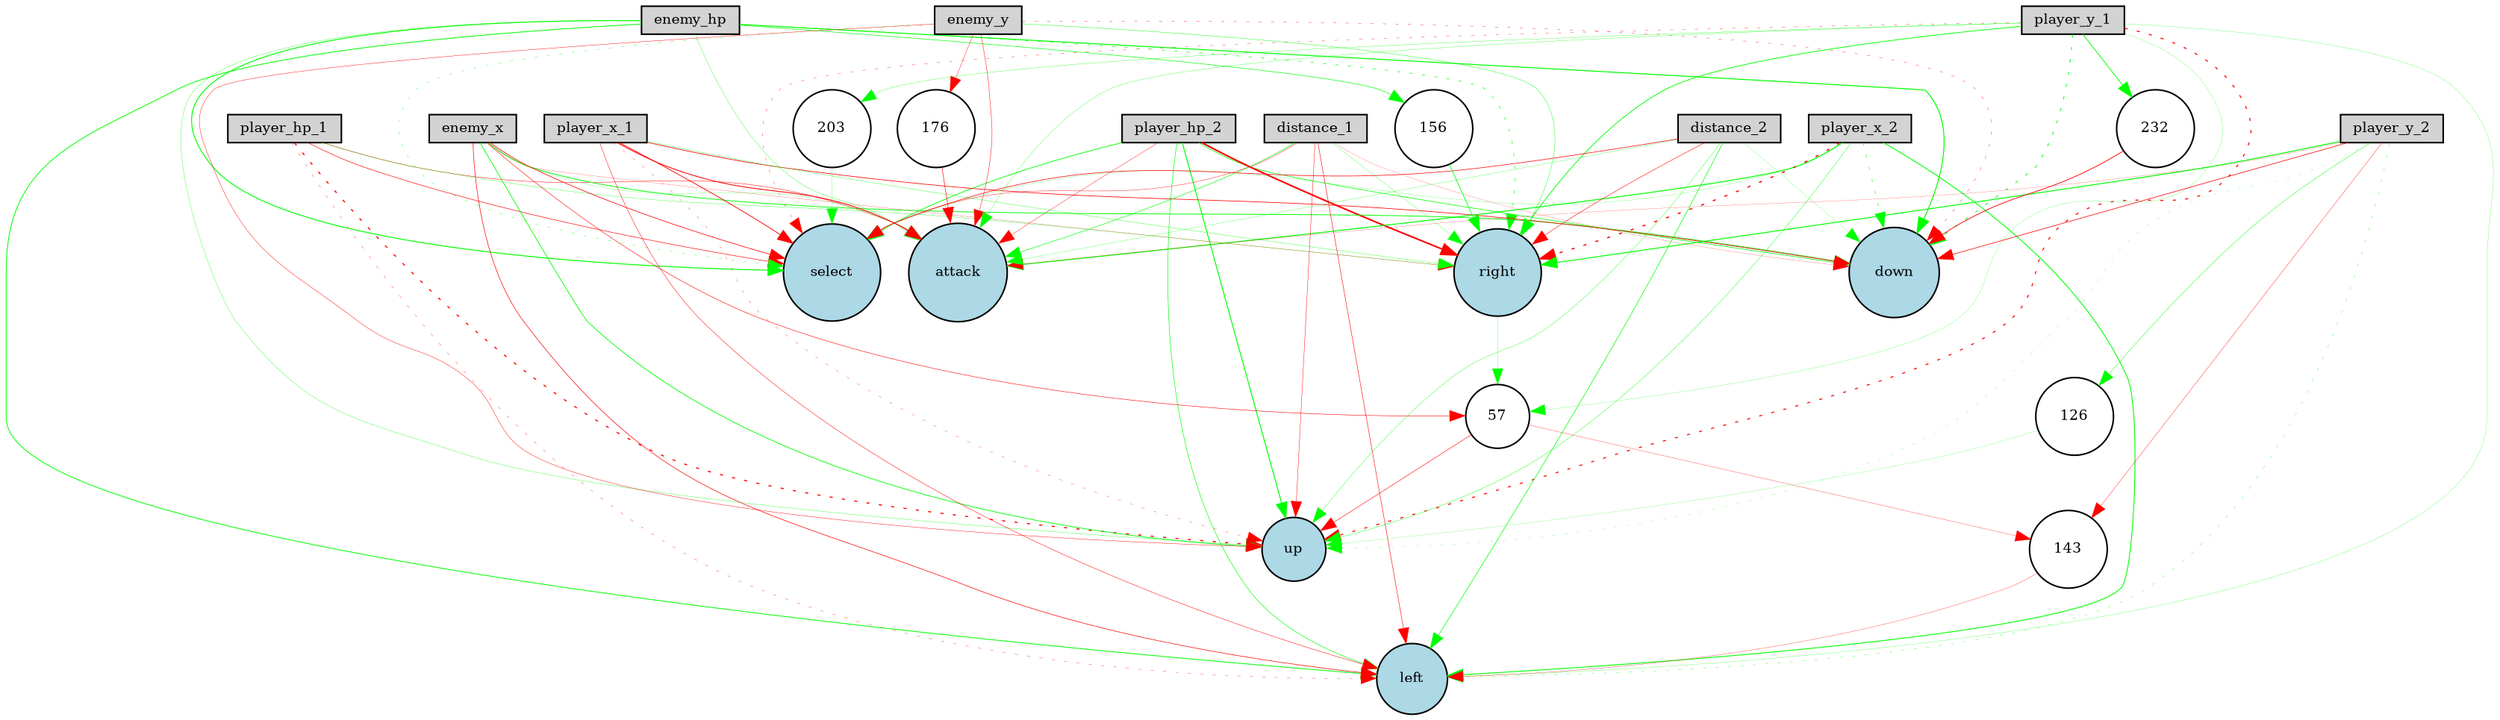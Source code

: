digraph {
	node [fontsize=9 height=0.2 shape=circle width=0.2]
	enemy_hp [fillcolor=lightgray shape=box style=filled]
	player_hp_1 [fillcolor=lightgray shape=box style=filled]
	player_hp_2 [fillcolor=lightgray shape=box style=filled]
	enemy_x [fillcolor=lightgray shape=box style=filled]
	enemy_y [fillcolor=lightgray shape=box style=filled]
	player_x_1 [fillcolor=lightgray shape=box style=filled]
	player_y_1 [fillcolor=lightgray shape=box style=filled]
	player_x_2 [fillcolor=lightgray shape=box style=filled]
	player_y_2 [fillcolor=lightgray shape=box style=filled]
	distance_1 [fillcolor=lightgray shape=box style=filled]
	distance_2 [fillcolor=lightgray shape=box style=filled]
	attack [fillcolor=lightblue style=filled]
	up [fillcolor=lightblue style=filled]
	down [fillcolor=lightblue style=filled]
	left [fillcolor=lightblue style=filled]
	right [fillcolor=lightblue style=filled]
	select [fillcolor=lightblue style=filled]
	232 [fillcolor=white style=filled]
	203 [fillcolor=white style=filled]
	143 [fillcolor=white style=filled]
	176 [fillcolor=white style=filled]
	57 [fillcolor=white style=filled]
	156 [fillcolor=white style=filled]
	126 [fillcolor=white style=filled]
	enemy_x -> select [color=red penwidth=0.3865585295964967 style=solid]
	distance_1 -> down [color=red penwidth=0.10440948506798961 style=solid]
	enemy_hp -> attack [color=green penwidth=0.18265169163488462 style=solid]
	player_y_1 -> right [color=green penwidth=0.4599627208875393 style=solid]
	distance_2 -> up [color=green penwidth=0.18416448588419138 style=solid]
	enemy_y -> select [color=green penwidth=0.18412445038591152 style=dotted]
	player_x_1 -> left [color=red penwidth=0.25537071215435936 style=solid]
	enemy_hp -> right [color=green penwidth=0.3490817440487882 style=dotted]
	player_y_2 -> down [color=red penwidth=0.377604017915634 style=solid]
	enemy_x -> down [color=green penwidth=0.470307580331761 style=solid]
	player_y_1 -> attack [color=green penwidth=0.15875376893616244 style=solid]
	156 -> right [color=green penwidth=0.4087192995282394 style=solid]
	distance_2 -> select [color=red penwidth=0.3587039621748177 style=solid]
	player_hp_1 -> select [color=red penwidth=0.32411358253069456 style=solid]
	player_hp_2 -> left [color=green penwidth=0.326381582298229 style=solid]
	player_x_2 -> up [color=green penwidth=0.21171118198260092 style=solid]
	player_hp_2 -> right [color=red penwidth=1.0088903005413876 style=solid]
	player_x_2 -> right [color=red penwidth=0.760683312253683 style=dotted]
	distance_1 -> up [color=red penwidth=0.2381464432107153 style=solid]
	player_hp_1 -> attack [color=red penwidth=0.24685760231866488 style=solid]
	distance_1 -> left [color=red penwidth=0.29710030641548135 style=solid]
	126 -> up [color=green penwidth=0.10488763115985314 style=solid]
	enemy_y -> up [color=red penwidth=0.22543317502654225 style=solid]
	232 -> down [color=red penwidth=0.4547628619687759 style=solid]
	distance_2 -> attack [color=green penwidth=0.14575377930798467 style=solid]
	player_y_2 -> left [color=green penwidth=0.174965810596384 style=dotted]
	player_x_1 -> attack [color=red penwidth=0.5173476744194172 style=solid]
	enemy_x -> left [color=red penwidth=0.3541622791185699 style=solid]
	right -> 57 [color=green penwidth=0.14177300498526263 style=solid]
	enemy_y -> 176 [color=red penwidth=0.2165857426072011 style=solid]
	distance_1 -> right [color=green penwidth=0.14474742395108262 style=solid]
	distance_2 -> right [color=red penwidth=0.27967772402010627 style=solid]
	enemy_y -> right [color=green penwidth=0.22139625938765523 style=solid]
	player_x_2 -> down [color=green penwidth=0.2860463930712872 style=dotted]
	player_y_2 -> up [color=green penwidth=0.11051426266124395 style=dotted]
	player_hp_2 -> down [color=green penwidth=0.3637739405435485 style=solid]
	player_y_1 -> left [color=green penwidth=0.13033376629065507 style=solid]
	distance_1 -> attack [color=green penwidth=0.33105426534570137 style=solid]
	57 -> up [color=red penwidth=0.28468642556663704 style=solid]
	enemy_y -> attack [color=red penwidth=0.24559823688133983 style=solid]
	57 -> 143 [color=red penwidth=0.16331498085907814 style=solid]
	player_x_1 -> up [color=red penwidth=0.15915461535714315 style=dotted]
	player_x_2 -> select [color=green penwidth=0.11134002425086693 style=solid]
	enemy_hp -> down [color=green penwidth=0.6007858203211708 style=solid]
	player_hp_1 -> up [color=red penwidth=0.6970380857022033 style=dotted]
	distance_1 -> select [color=red penwidth=0.2086839724814981 style=solid]
	distance_2 -> left [color=green penwidth=0.36397735690006905 style=solid]
	player_hp_2 -> up [color=green penwidth=0.586162459338072 style=solid]
	player_x_1 -> select [color=red penwidth=0.45070337384481063 style=solid]
	player_y_1 -> 203 [color=green penwidth=0.16065829968385792 style=solid]
	player_y_2 -> attack [color=red penwidth=0.10836700306828662 style=solid]
	player_x_1 -> right [color=green penwidth=0.1809206089293805 style=solid]
	enemy_x -> attack [color=green penwidth=0.10813330033710966 style=solid]
	player_y_2 -> 126 [color=green penwidth=0.22837051197058145 style=solid]
	player_y_1 -> down [color=green penwidth=0.5038967000112919 style=dotted]
	player_y_1 -> 232 [color=green penwidth=0.469659070050896 style=solid]
	player_hp_2 -> select [color=green penwidth=0.44852638706030235 style=solid]
	player_y_2 -> right [color=green penwidth=0.580778372551144 style=solid]
	enemy_hp -> up [color=green penwidth=0.17309759548312556 style=solid]
	enemy_x -> right [color=red penwidth=0.11655785445699463 style=solid]
	enemy_hp -> select [color=green penwidth=0.5767631266849285 style=solid]
	enemy_hp -> 156 [color=green penwidth=0.3309007001722619 style=solid]
	enemy_hp -> left [color=green penwidth=0.49703024784239025 style=solid]
	player_y_1 -> select [color=red penwidth=0.18409802305719958 style=dotted]
	143 -> left [color=red penwidth=0.15947866179953896 style=solid]
	203 -> select [color=green penwidth=0.12103460894566115 style=solid]
	distance_2 -> down [color=green penwidth=0.10856433623506857 style=solid]
	player_x_2 -> left [color=green penwidth=0.5421147915111364 style=solid]
	player_hp_2 -> attack [color=red penwidth=0.207833388227655 style=solid]
	player_x_1 -> down [color=red penwidth=0.3941134909401086 style=solid]
	player_hp_1 -> left [color=red penwidth=0.17792661668732881 style=dotted]
	176 -> attack [color=red penwidth=0.3300578994457724 style=solid]
	enemy_x -> up [color=green penwidth=0.4433594561965959 style=solid]
	player_y_1 -> up [color=red penwidth=0.6397908590234818 style=dotted]
	player_hp_1 -> right [color=green penwidth=0.1744120189004173 style=solid]
	enemy_y -> down [color=red penwidth=0.19071769675274325 style=dotted]
	player_x_2 -> attack [color=green penwidth=0.5908025534664274 style=solid]
	enemy_x -> 57 [color=red penwidth=0.28805727580336304 style=solid]
	player_y_1 -> 57 [color=green penwidth=0.11724912015553737 style=solid]
	player_y_2 -> 143 [color=red penwidth=0.19889159345493135 style=solid]
}
